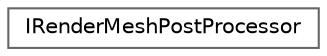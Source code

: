 digraph "Graphical Class Hierarchy"
{
 // INTERACTIVE_SVG=YES
 // LATEX_PDF_SIZE
  bgcolor="transparent";
  edge [fontname=Helvetica,fontsize=10,labelfontname=Helvetica,labelfontsize=10];
  node [fontname=Helvetica,fontsize=10,shape=box,height=0.2,width=0.4];
  rankdir="LR";
  Node0 [id="Node000000",label="IRenderMeshPostProcessor",height=0.2,width=0.4,color="grey40", fillcolor="white", style="filled",URL="$df/dc7/classIRenderMeshPostProcessor.html",tooltip="Interface for a render mesh processor."];
}
